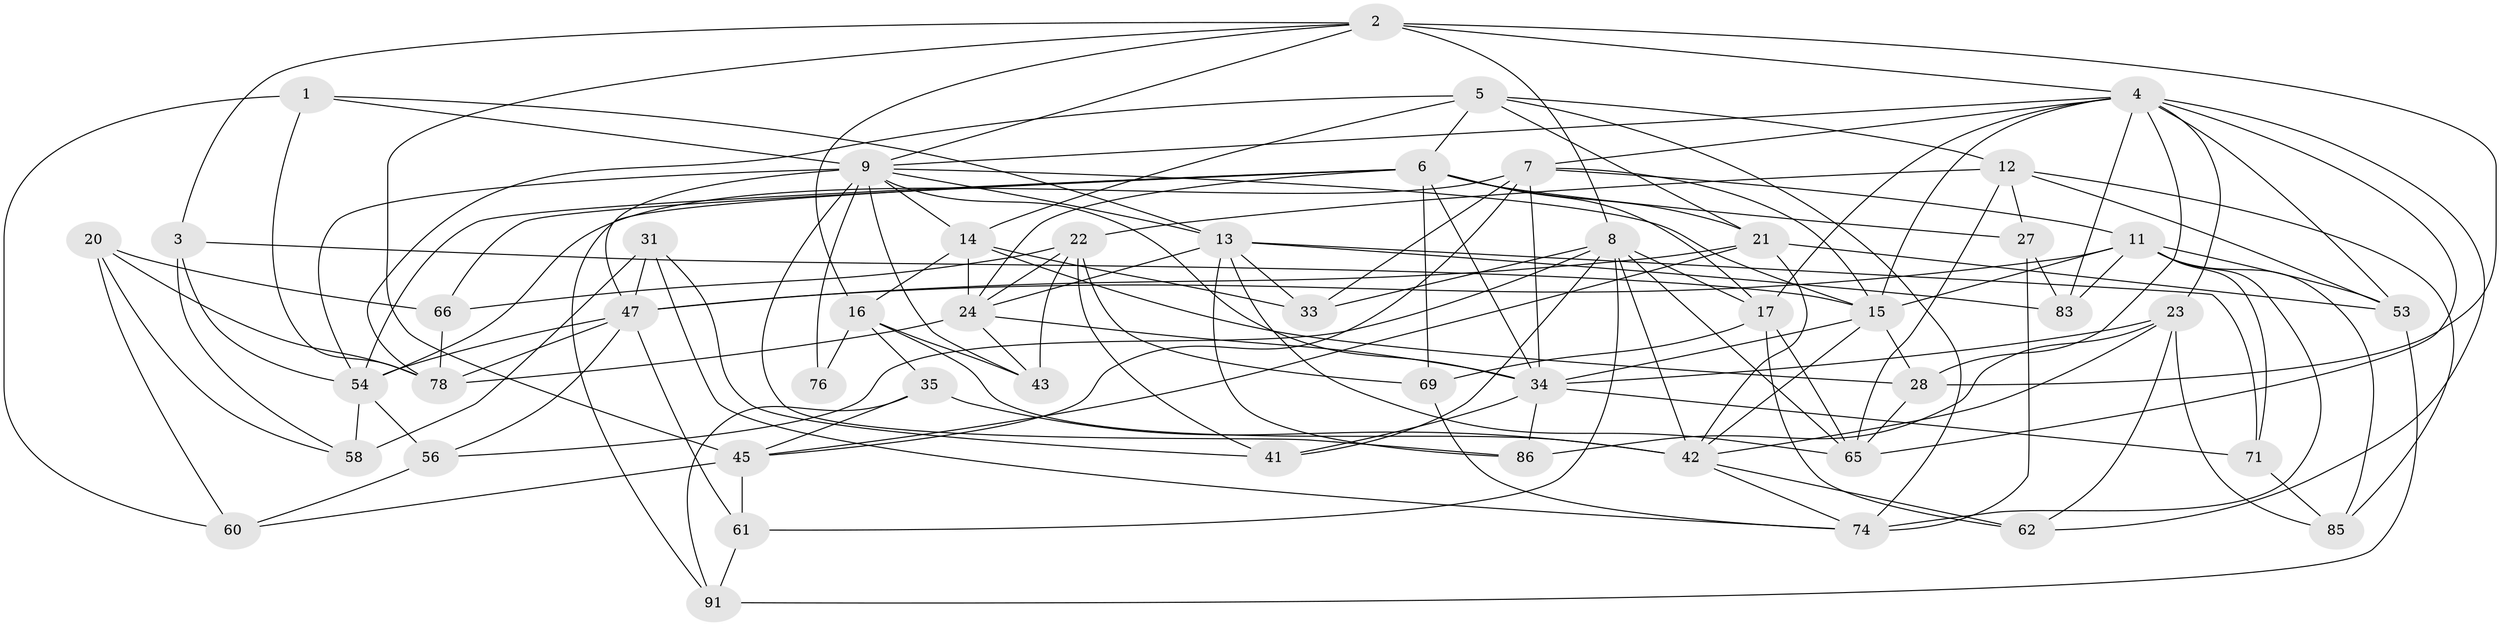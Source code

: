 // original degree distribution, {4: 1.0}
// Generated by graph-tools (version 1.1) at 2025/16/03/09/25 04:16:14]
// undirected, 50 vertices, 143 edges
graph export_dot {
graph [start="1"]
  node [color=gray90,style=filled];
  1;
  2 [super="+72+44"];
  3;
  4 [super="+63+29"];
  5 [super="+96"];
  6 [super="+57+70"];
  7 [super="+80+19"];
  8 [super="+38+25"];
  9 [super="+10+46"];
  11 [super="+99"];
  12 [super="+50"];
  13 [super="+26"];
  14 [super="+87"];
  15 [super="+40"];
  16 [super="+68"];
  17 [super="+18"];
  20;
  21 [super="+30"];
  22 [super="+32"];
  23 [super="+52"];
  24 [super="+36"];
  27;
  28 [super="+98"];
  31;
  33;
  34 [super="+39+51"];
  35;
  41;
  42 [super="+93+59"];
  43;
  45 [super="+95"];
  47 [super="+75+73"];
  53 [super="+77"];
  54 [super="+90+81"];
  56;
  58;
  60;
  61;
  62;
  65 [super="+82"];
  66;
  69;
  71;
  74 [super="+84"];
  76;
  78 [super="+94"];
  83;
  85;
  86;
  91;
  1 -- 60;
  1 -- 78;
  1 -- 13;
  1 -- 9;
  2 -- 3;
  2 -- 8;
  2 -- 16;
  2 -- 28 [weight=2];
  2 -- 45;
  2 -- 4;
  2 -- 9;
  3 -- 58;
  3 -- 54;
  3 -- 15;
  4 -- 53 [weight=2];
  4 -- 83;
  4 -- 7;
  4 -- 62;
  4 -- 17;
  4 -- 65;
  4 -- 23;
  4 -- 28;
  4 -- 15;
  4 -- 9;
  5 -- 14;
  5 -- 74;
  5 -- 12;
  5 -- 78;
  5 -- 6;
  5 -- 21;
  6 -- 27;
  6 -- 66;
  6 -- 69;
  6 -- 17;
  6 -- 91;
  6 -- 34;
  6 -- 21;
  6 -- 54;
  6 -- 24;
  7 -- 33;
  7 -- 34;
  7 -- 54 [weight=2];
  7 -- 45;
  7 -- 11;
  7 -- 15;
  8 -- 61;
  8 -- 42;
  8 -- 33;
  8 -- 56;
  8 -- 17;
  8 -- 65;
  8 -- 41;
  9 -- 43;
  9 -- 47;
  9 -- 54;
  9 -- 86;
  9 -- 76 [weight=3];
  9 -- 15;
  9 -- 34;
  9 -- 13;
  9 -- 14;
  11 -- 85;
  11 -- 83;
  11 -- 53;
  11 -- 71;
  11 -- 47;
  11 -- 74;
  11 -- 15;
  12 -- 85;
  12 -- 27;
  12 -- 22;
  12 -- 65;
  12 -- 53;
  13 -- 65;
  13 -- 71;
  13 -- 33;
  13 -- 83;
  13 -- 86;
  13 -- 24;
  14 -- 16;
  14 -- 24;
  14 -- 33;
  14 -- 28;
  15 -- 42;
  15 -- 34;
  15 -- 28;
  16 -- 43;
  16 -- 42;
  16 -- 35;
  16 -- 76;
  17 -- 65;
  17 -- 62;
  17 -- 69;
  20 -- 58;
  20 -- 66;
  20 -- 60;
  20 -- 78;
  21 -- 53;
  21 -- 45;
  21 -- 42;
  21 -- 47;
  22 -- 41;
  22 -- 66;
  22 -- 24;
  22 -- 43;
  22 -- 69;
  23 -- 62;
  23 -- 85;
  23 -- 86;
  23 -- 42;
  23 -- 34;
  24 -- 43;
  24 -- 34 [weight=2];
  24 -- 78;
  27 -- 83;
  27 -- 74;
  28 -- 65;
  31 -- 58;
  31 -- 74;
  31 -- 41;
  31 -- 47;
  34 -- 41;
  34 -- 86;
  34 -- 71;
  35 -- 91;
  35 -- 45;
  35 -- 42;
  42 -- 62;
  42 -- 74;
  45 -- 60;
  45 -- 61;
  47 -- 78;
  47 -- 61;
  47 -- 56;
  47 -- 54;
  53 -- 91;
  54 -- 56;
  54 -- 58;
  56 -- 60;
  61 -- 91;
  66 -- 78;
  69 -- 74;
  71 -- 85;
}
